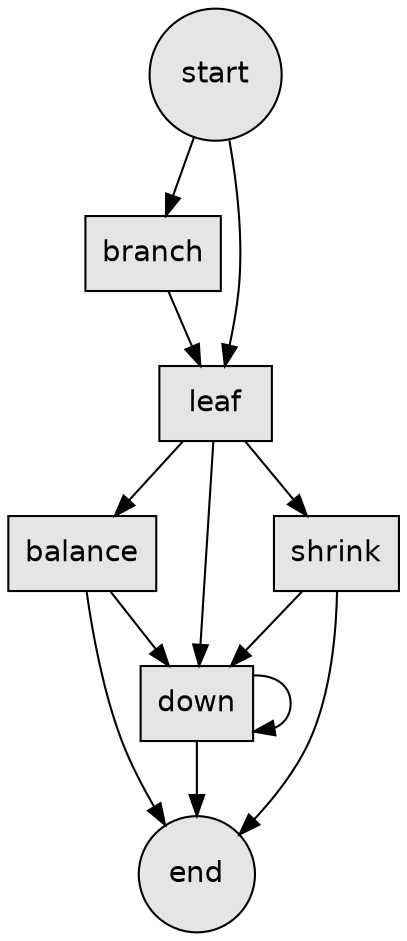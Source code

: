 digraph {
	graph [truecolor=true, bgcolor=transparent, fontname="Bitstream Vera Sans"];
	node [shape=box, style=filled, fontname="Bitstream Vera Sans", fillcolor="Grey90"];
	edge [fontname="Bitstream Vera Sans"];

	start [shape=circle];
	start -> branch;
	start -> leaf;
	branch -> leaf;
	leaf -> balance;
	leaf -> down;
	leaf -> shrink;
	balance -> down;
	down -> down;
	down -> end;
	balance -> end;
	shrink -> down;
	shrink -> end;
	end [shape=circle];
}
